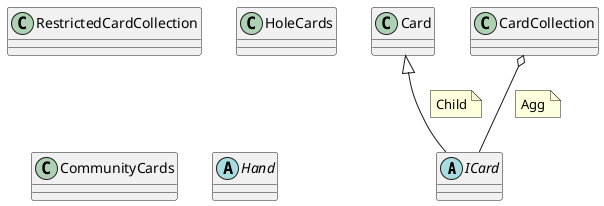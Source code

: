 @startuml

abstract class ICard
class Card


class CardCollection


class RestrictedCardCollection

class HoleCards

class CommunityCards

abstract class Hand

Card <|-- ICard
note on link: Child

CardCollection o-- ICard
note on link: Agg
'abstract class AbstractList
'abstract AbstractCollection
'interface List
'interface Collection
'
'List <|-- AbstractList
'Collection <|-- AbstractCollection
'
'Collection <|- List
'AbstractCollection <|- AbstractList
'AbstractList <|-- ArrayList
'
'class ArrayList {
'Object[] elementData
'size()
'}
'
'enum TimeUnit {
'DAYS
'HOURS
'MINUTES
'}

@enduml